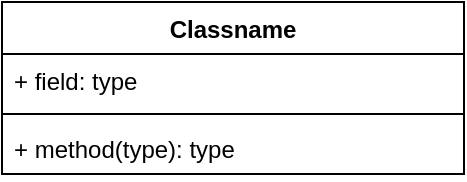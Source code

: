 <mxfile version="24.8.6">
  <diagram name="Strona-1" id="KJO04tJcCubzBTvvAsfJ">
    <mxGraphModel dx="683" dy="768" grid="0" gridSize="10" guides="1" tooltips="1" connect="1" arrows="1" fold="1" page="0" pageScale="1" pageWidth="827" pageHeight="1169" math="0" shadow="0">
      <root>
        <mxCell id="0" />
        <mxCell id="1" parent="0" />
        <mxCell id="iT1CK04Iw65EDKjZBUkY-1" value="Classname" style="swimlane;fontStyle=1;align=center;verticalAlign=top;childLayout=stackLayout;horizontal=1;startSize=26;horizontalStack=0;resizeParent=1;resizeParentMax=0;resizeLast=0;collapsible=1;marginBottom=0;whiteSpace=wrap;html=1;" vertex="1" parent="1">
          <mxGeometry x="120" y="155" width="231" height="86" as="geometry" />
        </mxCell>
        <mxCell id="iT1CK04Iw65EDKjZBUkY-2" value="+ field: type" style="text;strokeColor=none;fillColor=none;align=left;verticalAlign=top;spacingLeft=4;spacingRight=4;overflow=hidden;rotatable=0;points=[[0,0.5],[1,0.5]];portConstraint=eastwest;whiteSpace=wrap;html=1;" vertex="1" parent="iT1CK04Iw65EDKjZBUkY-1">
          <mxGeometry y="26" width="231" height="26" as="geometry" />
        </mxCell>
        <mxCell id="iT1CK04Iw65EDKjZBUkY-3" value="" style="line;strokeWidth=1;fillColor=none;align=left;verticalAlign=middle;spacingTop=-1;spacingLeft=3;spacingRight=3;rotatable=0;labelPosition=right;points=[];portConstraint=eastwest;strokeColor=inherit;" vertex="1" parent="iT1CK04Iw65EDKjZBUkY-1">
          <mxGeometry y="52" width="231" height="8" as="geometry" />
        </mxCell>
        <mxCell id="iT1CK04Iw65EDKjZBUkY-4" value="+ method(type): type" style="text;strokeColor=none;fillColor=none;align=left;verticalAlign=top;spacingLeft=4;spacingRight=4;overflow=hidden;rotatable=0;points=[[0,0.5],[1,0.5]];portConstraint=eastwest;whiteSpace=wrap;html=1;" vertex="1" parent="iT1CK04Iw65EDKjZBUkY-1">
          <mxGeometry y="60" width="231" height="26" as="geometry" />
        </mxCell>
      </root>
    </mxGraphModel>
  </diagram>
</mxfile>
